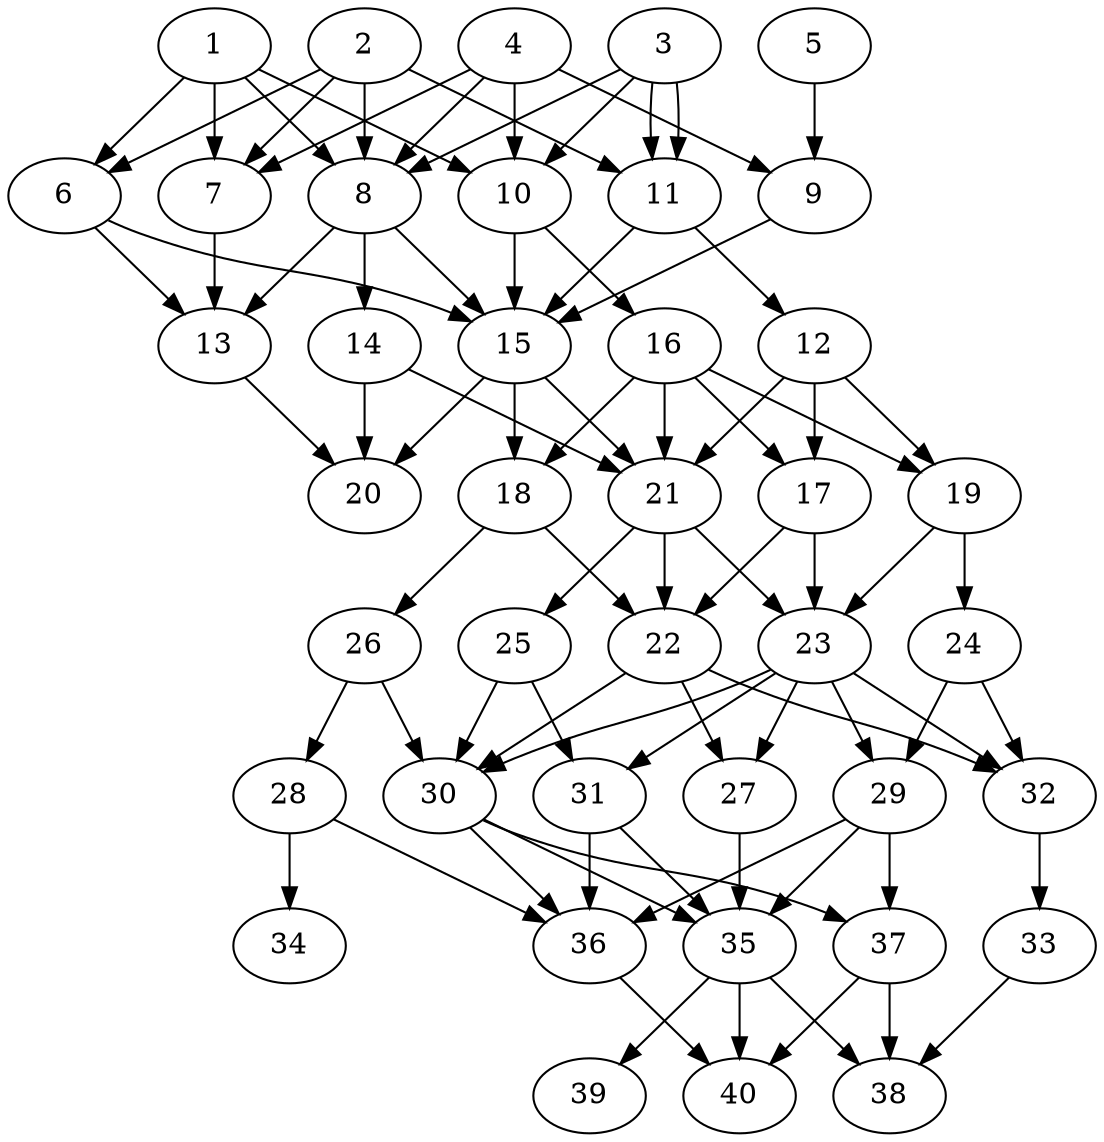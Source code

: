 // DAG automatically generated by daggen at Thu Oct  3 14:06:49 2019
// ./daggen --dot -n 40 --ccr 0.5 --fat 0.5 --regular 0.9 --density 0.7 --mindata 5242880 --maxdata 52428800 
digraph G {
  1 [size="89806848", alpha="0.15", expect_size="44903424"] 
  1 -> 6 [size ="44903424"]
  1 -> 7 [size ="44903424"]
  1 -> 8 [size ="44903424"]
  1 -> 10 [size ="44903424"]
  2 [size="92436480", alpha="0.01", expect_size="46218240"] 
  2 -> 6 [size ="46218240"]
  2 -> 7 [size ="46218240"]
  2 -> 8 [size ="46218240"]
  2 -> 11 [size ="46218240"]
  3 [size="29708288", alpha="0.10", expect_size="14854144"] 
  3 -> 8 [size ="14854144"]
  3 -> 10 [size ="14854144"]
  3 -> 11 [size ="14854144"]
  3 -> 11 [size ="14854144"]
  4 [size="74127360", alpha="0.18", expect_size="37063680"] 
  4 -> 7 [size ="37063680"]
  4 -> 8 [size ="37063680"]
  4 -> 9 [size ="37063680"]
  4 -> 10 [size ="37063680"]
  5 [size="42475520", alpha="0.11", expect_size="21237760"] 
  5 -> 9 [size ="21237760"]
  6 [size="16295936", alpha="0.03", expect_size="8147968"] 
  6 -> 13 [size ="8147968"]
  6 -> 15 [size ="8147968"]
  7 [size="96040960", alpha="0.03", expect_size="48020480"] 
  7 -> 13 [size ="48020480"]
  8 [size="26159104", alpha="0.09", expect_size="13079552"] 
  8 -> 13 [size ="13079552"]
  8 -> 14 [size ="13079552"]
  8 -> 15 [size ="13079552"]
  9 [size="103448576", alpha="0.10", expect_size="51724288"] 
  9 -> 15 [size ="51724288"]
  10 [size="48746496", alpha="0.15", expect_size="24373248"] 
  10 -> 15 [size ="24373248"]
  10 -> 16 [size ="24373248"]
  11 [size="62801920", alpha="0.07", expect_size="31400960"] 
  11 -> 12 [size ="31400960"]
  11 -> 15 [size ="31400960"]
  12 [size="38430720", alpha="0.09", expect_size="19215360"] 
  12 -> 17 [size ="19215360"]
  12 -> 19 [size ="19215360"]
  12 -> 21 [size ="19215360"]
  13 [size="43311104", alpha="0.08", expect_size="21655552"] 
  13 -> 20 [size ="21655552"]
  14 [size="88965120", alpha="0.11", expect_size="44482560"] 
  14 -> 20 [size ="44482560"]
  14 -> 21 [size ="44482560"]
  15 [size="78454784", alpha="0.10", expect_size="39227392"] 
  15 -> 18 [size ="39227392"]
  15 -> 20 [size ="39227392"]
  15 -> 21 [size ="39227392"]
  16 [size="34041856", alpha="0.00", expect_size="17020928"] 
  16 -> 17 [size ="17020928"]
  16 -> 18 [size ="17020928"]
  16 -> 19 [size ="17020928"]
  16 -> 21 [size ="17020928"]
  17 [size="50364416", alpha="0.06", expect_size="25182208"] 
  17 -> 22 [size ="25182208"]
  17 -> 23 [size ="25182208"]
  18 [size="66834432", alpha="0.01", expect_size="33417216"] 
  18 -> 22 [size ="33417216"]
  18 -> 26 [size ="33417216"]
  19 [size="15065088", alpha="0.19", expect_size="7532544"] 
  19 -> 23 [size ="7532544"]
  19 -> 24 [size ="7532544"]
  20 [size="62971904", alpha="0.11", expect_size="31485952"] 
  21 [size="38877184", alpha="0.00", expect_size="19438592"] 
  21 -> 22 [size ="19438592"]
  21 -> 23 [size ="19438592"]
  21 -> 25 [size ="19438592"]
  22 [size="72579072", alpha="0.07", expect_size="36289536"] 
  22 -> 27 [size ="36289536"]
  22 -> 30 [size ="36289536"]
  22 -> 32 [size ="36289536"]
  23 [size="20389888", alpha="0.18", expect_size="10194944"] 
  23 -> 27 [size ="10194944"]
  23 -> 29 [size ="10194944"]
  23 -> 30 [size ="10194944"]
  23 -> 31 [size ="10194944"]
  23 -> 32 [size ="10194944"]
  24 [size="58902528", alpha="0.02", expect_size="29451264"] 
  24 -> 29 [size ="29451264"]
  24 -> 32 [size ="29451264"]
  25 [size="16580608", alpha="0.13", expect_size="8290304"] 
  25 -> 30 [size ="8290304"]
  25 -> 31 [size ="8290304"]
  26 [size="62932992", alpha="0.05", expect_size="31466496"] 
  26 -> 28 [size ="31466496"]
  26 -> 30 [size ="31466496"]
  27 [size="64235520", alpha="0.15", expect_size="32117760"] 
  27 -> 35 [size ="32117760"]
  28 [size="92579840", alpha="0.09", expect_size="46289920"] 
  28 -> 34 [size ="46289920"]
  28 -> 36 [size ="46289920"]
  29 [size="99532800", alpha="0.02", expect_size="49766400"] 
  29 -> 35 [size ="49766400"]
  29 -> 36 [size ="49766400"]
  29 -> 37 [size ="49766400"]
  30 [size="92631040", alpha="0.04", expect_size="46315520"] 
  30 -> 35 [size ="46315520"]
  30 -> 36 [size ="46315520"]
  30 -> 37 [size ="46315520"]
  31 [size="50180096", alpha="0.16", expect_size="25090048"] 
  31 -> 35 [size ="25090048"]
  31 -> 36 [size ="25090048"]
  32 [size="51499008", alpha="0.15", expect_size="25749504"] 
  32 -> 33 [size ="25749504"]
  33 [size="84170752", alpha="0.00", expect_size="42085376"] 
  33 -> 38 [size ="42085376"]
  34 [size="73043968", alpha="0.03", expect_size="36521984"] 
  35 [size="81764352", alpha="0.19", expect_size="40882176"] 
  35 -> 38 [size ="40882176"]
  35 -> 39 [size ="40882176"]
  35 -> 40 [size ="40882176"]
  36 [size="47949824", alpha="0.00", expect_size="23974912"] 
  36 -> 40 [size ="23974912"]
  37 [size="71784448", alpha="0.10", expect_size="35892224"] 
  37 -> 38 [size ="35892224"]
  37 -> 40 [size ="35892224"]
  38 [size="50079744", alpha="0.12", expect_size="25039872"] 
  39 [size="92880896", alpha="0.15", expect_size="46440448"] 
  40 [size="104411136", alpha="0.09", expect_size="52205568"] 
}
